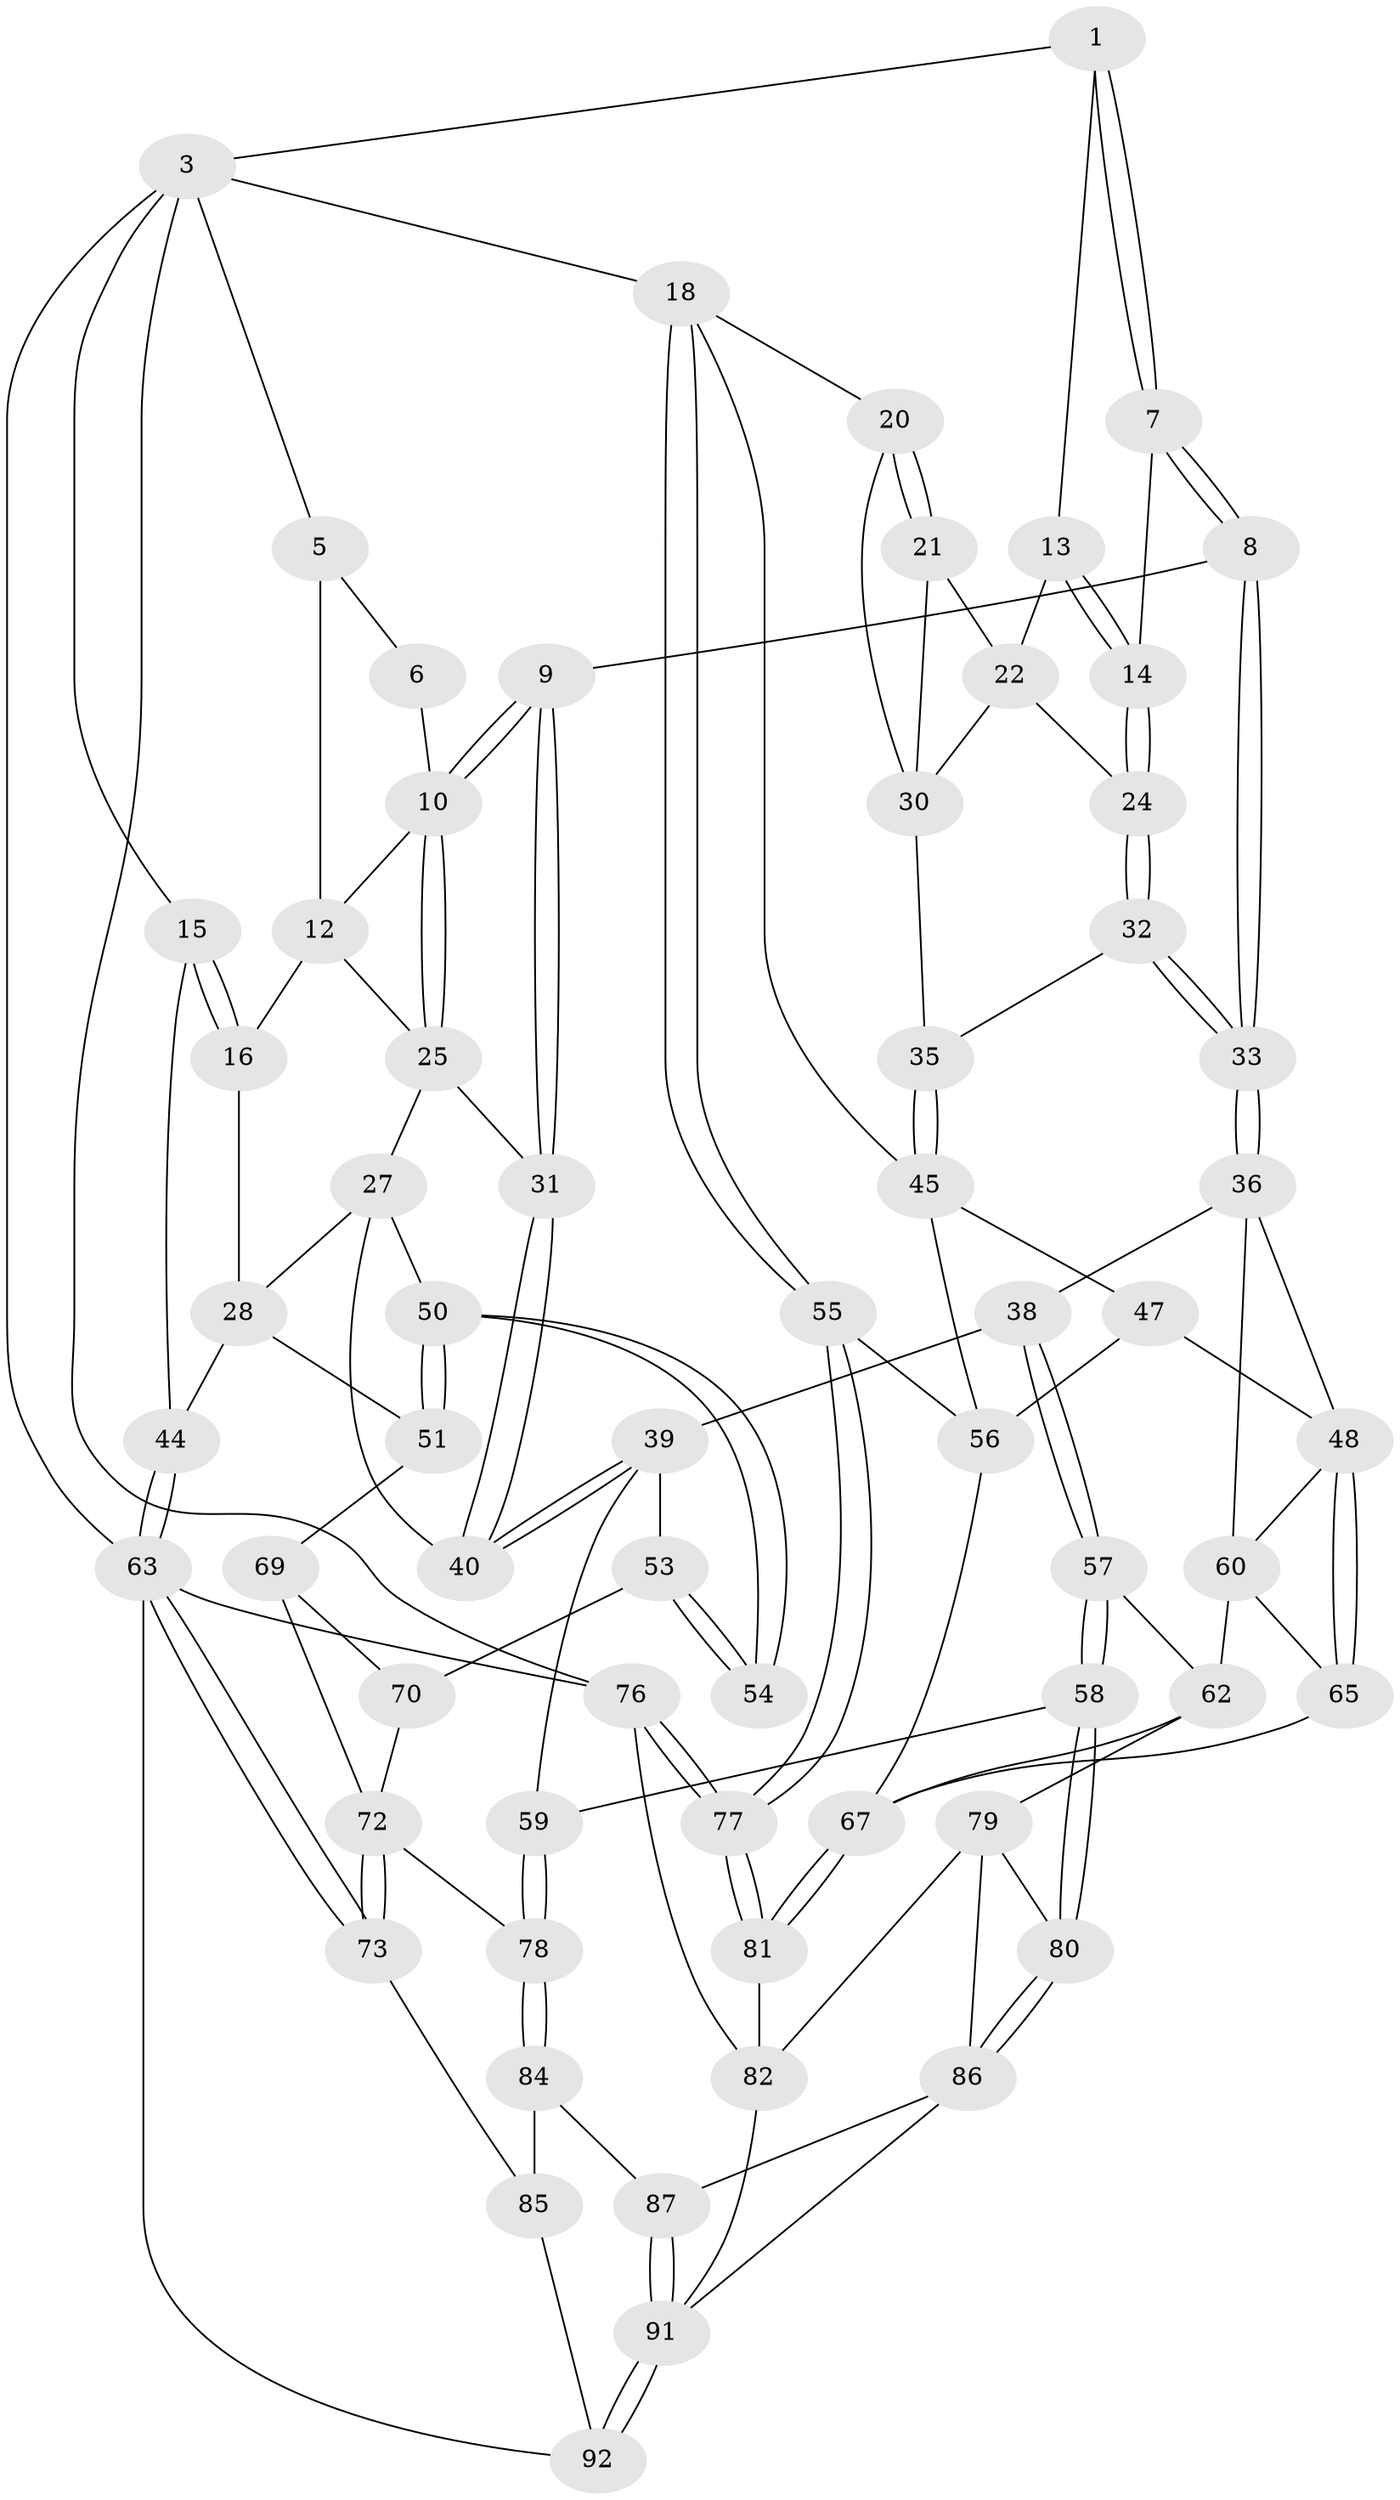 // Generated by graph-tools (version 1.1) at 2025/52/02/27/25 19:52:38]
// undirected, 65 vertices, 146 edges
graph export_dot {
graph [start="1"]
  node [color=gray90,style=filled];
  1 [pos="+0.5901114183106566+0",super="+2"];
  3 [pos="+1+0",super="+4"];
  5 [pos="+0.21476794795249507+0"];
  6 [pos="+0.505035674782241+0"];
  7 [pos="+0.5891775580599841+0.04744703483464731"];
  8 [pos="+0.5585000650799371+0.12942161329223661"];
  9 [pos="+0.4565834866365627+0.16059708115213778"];
  10 [pos="+0.43613100815243505+0.12048569276916143",super="+11"];
  12 [pos="+0.21415691288576325+0",super="+17"];
  13 [pos="+0.9125466136755589+0"];
  14 [pos="+0.7667651311608955+0.10716228701737353"];
  15 [pos="+0+0",super="+42"];
  16 [pos="+0.11645088355814208+0.10206200775070264",super="+29"];
  18 [pos="+1+0.2707654733873303",super="+19"];
  20 [pos="+1+0.2695673723734104"];
  21 [pos="+0.9443156950096683+0.13765327740519387"];
  22 [pos="+0.9125690296779588+0",super="+23"];
  24 [pos="+0.753524418071094+0.22773197082092292"];
  25 [pos="+0.28043025780028696+0.06637905279182968",super="+26"];
  27 [pos="+0.21090498614218575+0.2798826862414116",super="+41"];
  28 [pos="+0.14809404828310274+0.24551359447363885",super="+43"];
  30 [pos="+0.8976693325495271+0.1733013679606059",super="+34"];
  31 [pos="+0.44785947247963814+0.1786417396097924"];
  32 [pos="+0.7423274010443435+0.25260486778881114"];
  33 [pos="+0.7254275254792719+0.26094271814519804"];
  35 [pos="+0.8000446756909227+0.28227851970837337"];
  36 [pos="+0.6800352117074064+0.32608511174056104",super="+37"];
  38 [pos="+0.5562791776389787+0.36772789501665765"];
  39 [pos="+0.4630565539502918+0.33385062861210413",super="+52"];
  40 [pos="+0.42572430568996666+0.2772449452044128"];
  44 [pos="+0+0.4335457506409867"];
  45 [pos="+0.894908195226278+0.3916922258867078",super="+46"];
  47 [pos="+0.8075227111469014+0.499283884101521"];
  48 [pos="+0.7521239896651369+0.4809236104458846",super="+49"];
  50 [pos="+0.213574422607351+0.35631954943604244"];
  51 [pos="+0+0.43826912999626966"];
  53 [pos="+0.2661614923539468+0.5186789780973049"];
  54 [pos="+0.22521444071128202+0.45965730794666243"];
  55 [pos="+1+0.5580068574971727"];
  56 [pos="+1+0.5617360389244087",super="+66"];
  57 [pos="+0.45609277735409026+0.5905758488370246"];
  58 [pos="+0.37557148821969155+0.6300305752946705"];
  59 [pos="+0.3589691116577935+0.6231583117892293"];
  60 [pos="+0.5991162517621142+0.534253398086924",super="+61"];
  62 [pos="+0.588205842638728+0.5699908432456113",super="+75"];
  63 [pos="+0+0.8389431454413628",super="+64"];
  65 [pos="+0.687500266458343+0.5629743191417524"];
  67 [pos="+0.828687611099404+0.7110393529578545",super="+68"];
  69 [pos="+0.018821878646125955+0.47806332051719047",super="+71"];
  70 [pos="+0.1536498004156857+0.5801954906133815"];
  72 [pos="+0.03850585169891222+0.685467122313337",super="+74"];
  73 [pos="+0+0.7912046218137062"];
  76 [pos="+1+1"];
  77 [pos="+1+1"];
  78 [pos="+0.22886424793028343+0.7451256992448579"];
  79 [pos="+0.6152103238384512+0.7086669885370341",super="+83"];
  80 [pos="+0.4743068877239425+0.7733629197971217"];
  81 [pos="+0.8404934210646763+0.7918907504132272"];
  82 [pos="+0.7398168894875766+0.8653668143583904",super="+93"];
  84 [pos="+0.21417869403722403+0.8070947558695869",super="+88"];
  85 [pos="+0.16405982076354933+0.8231033898399314",super="+90"];
  86 [pos="+0.48141738538613793+0.8704320927942368",super="+89"];
  87 [pos="+0.2914742424789326+0.891221429664285"];
  91 [pos="+0.2872675904732867+1",super="+94"];
  92 [pos="+0+1"];
  1 -- 7;
  1 -- 7;
  1 -- 3;
  1 -- 13;
  3 -- 18;
  3 -- 76;
  3 -- 5;
  3 -- 15;
  3 -- 63;
  5 -- 6;
  5 -- 12;
  6 -- 10;
  7 -- 8;
  7 -- 8;
  7 -- 14;
  8 -- 9;
  8 -- 33;
  8 -- 33;
  9 -- 10;
  9 -- 10;
  9 -- 31;
  9 -- 31;
  10 -- 25;
  10 -- 25;
  10 -- 12;
  12 -- 16;
  12 -- 25;
  13 -- 14;
  13 -- 14;
  13 -- 22;
  14 -- 24;
  14 -- 24;
  15 -- 16 [weight=2];
  15 -- 16;
  15 -- 44;
  16 -- 28;
  18 -- 55;
  18 -- 55;
  18 -- 20;
  18 -- 45;
  20 -- 21;
  20 -- 21;
  20 -- 30;
  21 -- 22;
  21 -- 30;
  22 -- 24;
  22 -- 30;
  24 -- 32;
  24 -- 32;
  25 -- 27;
  25 -- 31;
  27 -- 28;
  27 -- 40;
  27 -- 50;
  28 -- 51;
  28 -- 44;
  30 -- 35;
  31 -- 40;
  31 -- 40;
  32 -- 33;
  32 -- 33;
  32 -- 35;
  33 -- 36;
  33 -- 36;
  35 -- 45;
  35 -- 45;
  36 -- 48;
  36 -- 38;
  36 -- 60;
  38 -- 39;
  38 -- 57;
  38 -- 57;
  39 -- 40;
  39 -- 40;
  39 -- 59;
  39 -- 53;
  44 -- 63;
  44 -- 63;
  45 -- 56;
  45 -- 47;
  47 -- 48;
  47 -- 56;
  48 -- 65;
  48 -- 65;
  48 -- 60;
  50 -- 51;
  50 -- 51;
  50 -- 54;
  50 -- 54;
  51 -- 69;
  53 -- 54;
  53 -- 54;
  53 -- 70;
  55 -- 56;
  55 -- 77;
  55 -- 77;
  56 -- 67;
  57 -- 58;
  57 -- 58;
  57 -- 62;
  58 -- 59;
  58 -- 80;
  58 -- 80;
  59 -- 78;
  59 -- 78;
  60 -- 65;
  60 -- 62;
  62 -- 67;
  62 -- 79;
  63 -- 73;
  63 -- 73;
  63 -- 92;
  63 -- 76;
  65 -- 67;
  67 -- 81;
  67 -- 81;
  69 -- 72;
  69 -- 70;
  70 -- 72;
  72 -- 73;
  72 -- 73;
  72 -- 78;
  73 -- 85;
  76 -- 77;
  76 -- 77;
  76 -- 82;
  77 -- 81;
  77 -- 81;
  78 -- 84;
  78 -- 84;
  79 -- 80;
  79 -- 82;
  79 -- 86;
  80 -- 86;
  80 -- 86;
  81 -- 82;
  82 -- 91;
  84 -- 85 [weight=2];
  84 -- 87;
  85 -- 92;
  86 -- 87;
  86 -- 91;
  87 -- 91;
  87 -- 91;
  91 -- 92;
  91 -- 92;
}
